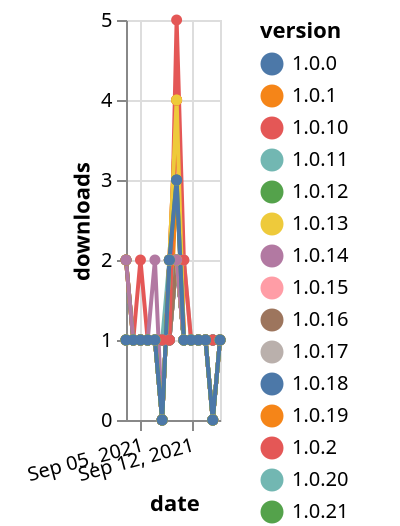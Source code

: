 {"$schema": "https://vega.github.io/schema/vega-lite/v5.json", "description": "A simple bar chart with embedded data.", "data": {"values": [{"date": "2021-09-03", "total": 206, "delta": 1, "version": "1.0.4"}, {"date": "2021-09-04", "total": 207, "delta": 1, "version": "1.0.4"}, {"date": "2021-09-05", "total": 208, "delta": 1, "version": "1.0.4"}, {"date": "2021-09-06", "total": 209, "delta": 1, "version": "1.0.4"}, {"date": "2021-09-07", "total": 210, "delta": 1, "version": "1.0.4"}, {"date": "2021-09-08", "total": 211, "delta": 1, "version": "1.0.4"}, {"date": "2021-09-09", "total": 212, "delta": 1, "version": "1.0.4"}, {"date": "2021-09-10", "total": 214, "delta": 2, "version": "1.0.4"}, {"date": "2021-09-11", "total": 215, "delta": 1, "version": "1.0.4"}, {"date": "2021-09-12", "total": 216, "delta": 1, "version": "1.0.4"}, {"date": "2021-09-13", "total": 217, "delta": 1, "version": "1.0.4"}, {"date": "2021-09-14", "total": 218, "delta": 1, "version": "1.0.4"}, {"date": "2021-09-15", "total": 219, "delta": 1, "version": "1.0.4"}, {"date": "2021-09-16", "total": 220, "delta": 1, "version": "1.0.4"}, {"date": "2021-09-03", "total": 332, "delta": 2, "version": "1.0.9"}, {"date": "2021-09-04", "total": 333, "delta": 1, "version": "1.0.9"}, {"date": "2021-09-05", "total": 334, "delta": 1, "version": "1.0.9"}, {"date": "2021-09-06", "total": 335, "delta": 1, "version": "1.0.9"}, {"date": "2021-09-07", "total": 336, "delta": 1, "version": "1.0.9"}, {"date": "2021-09-08", "total": 337, "delta": 1, "version": "1.0.9"}, {"date": "2021-09-09", "total": 338, "delta": 1, "version": "1.0.9"}, {"date": "2021-09-10", "total": 342, "delta": 4, "version": "1.0.9"}, {"date": "2021-09-11", "total": 343, "delta": 1, "version": "1.0.9"}, {"date": "2021-09-12", "total": 344, "delta": 1, "version": "1.0.9"}, {"date": "2021-09-13", "total": 345, "delta": 1, "version": "1.0.9"}, {"date": "2021-09-14", "total": 346, "delta": 1, "version": "1.0.9"}, {"date": "2021-09-15", "total": 347, "delta": 1, "version": "1.0.9"}, {"date": "2021-09-16", "total": 348, "delta": 1, "version": "1.0.9"}, {"date": "2021-09-03", "total": 133, "delta": 1, "version": "1.0.25"}, {"date": "2021-09-04", "total": 134, "delta": 1, "version": "1.0.25"}, {"date": "2021-09-05", "total": 135, "delta": 1, "version": "1.0.25"}, {"date": "2021-09-06", "total": 136, "delta": 1, "version": "1.0.25"}, {"date": "2021-09-07", "total": 137, "delta": 1, "version": "1.0.25"}, {"date": "2021-09-08", "total": 137, "delta": 0, "version": "1.0.25"}, {"date": "2021-09-09", "total": 139, "delta": 2, "version": "1.0.25"}, {"date": "2021-09-10", "total": 141, "delta": 2, "version": "1.0.25"}, {"date": "2021-09-11", "total": 142, "delta": 1, "version": "1.0.25"}, {"date": "2021-09-12", "total": 143, "delta": 1, "version": "1.0.25"}, {"date": "2021-09-13", "total": 144, "delta": 1, "version": "1.0.25"}, {"date": "2021-09-14", "total": 145, "delta": 1, "version": "1.0.25"}, {"date": "2021-09-15", "total": 145, "delta": 0, "version": "1.0.25"}, {"date": "2021-09-16", "total": 146, "delta": 1, "version": "1.0.25"}, {"date": "2021-09-03", "total": 216, "delta": 1, "version": "1.0.11"}, {"date": "2021-09-04", "total": 217, "delta": 1, "version": "1.0.11"}, {"date": "2021-09-05", "total": 218, "delta": 1, "version": "1.0.11"}, {"date": "2021-09-06", "total": 219, "delta": 1, "version": "1.0.11"}, {"date": "2021-09-07", "total": 220, "delta": 1, "version": "1.0.11"}, {"date": "2021-09-08", "total": 220, "delta": 0, "version": "1.0.11"}, {"date": "2021-09-09", "total": 222, "delta": 2, "version": "1.0.11"}, {"date": "2021-09-10", "total": 225, "delta": 3, "version": "1.0.11"}, {"date": "2021-09-11", "total": 226, "delta": 1, "version": "1.0.11"}, {"date": "2021-09-12", "total": 227, "delta": 1, "version": "1.0.11"}, {"date": "2021-09-13", "total": 228, "delta": 1, "version": "1.0.11"}, {"date": "2021-09-14", "total": 229, "delta": 1, "version": "1.0.11"}, {"date": "2021-09-15", "total": 229, "delta": 0, "version": "1.0.11"}, {"date": "2021-09-16", "total": 230, "delta": 1, "version": "1.0.11"}, {"date": "2021-09-03", "total": 128, "delta": 1, "version": "1.0.28"}, {"date": "2021-09-04", "total": 129, "delta": 1, "version": "1.0.28"}, {"date": "2021-09-05", "total": 130, "delta": 1, "version": "1.0.28"}, {"date": "2021-09-06", "total": 131, "delta": 1, "version": "1.0.28"}, {"date": "2021-09-07", "total": 132, "delta": 1, "version": "1.0.28"}, {"date": "2021-09-08", "total": 132, "delta": 0, "version": "1.0.28"}, {"date": "2021-09-09", "total": 134, "delta": 2, "version": "1.0.28"}, {"date": "2021-09-10", "total": 136, "delta": 2, "version": "1.0.28"}, {"date": "2021-09-11", "total": 137, "delta": 1, "version": "1.0.28"}, {"date": "2021-09-12", "total": 138, "delta": 1, "version": "1.0.28"}, {"date": "2021-09-13", "total": 139, "delta": 1, "version": "1.0.28"}, {"date": "2021-09-14", "total": 140, "delta": 1, "version": "1.0.28"}, {"date": "2021-09-15", "total": 140, "delta": 0, "version": "1.0.28"}, {"date": "2021-09-16", "total": 141, "delta": 1, "version": "1.0.28"}, {"date": "2021-09-03", "total": 174, "delta": 1, "version": "1.0.8"}, {"date": "2021-09-04", "total": 175, "delta": 1, "version": "1.0.8"}, {"date": "2021-09-05", "total": 176, "delta": 1, "version": "1.0.8"}, {"date": "2021-09-06", "total": 177, "delta": 1, "version": "1.0.8"}, {"date": "2021-09-07", "total": 178, "delta": 1, "version": "1.0.8"}, {"date": "2021-09-08", "total": 179, "delta": 1, "version": "1.0.8"}, {"date": "2021-09-09", "total": 180, "delta": 1, "version": "1.0.8"}, {"date": "2021-09-10", "total": 182, "delta": 2, "version": "1.0.8"}, {"date": "2021-09-11", "total": 183, "delta": 1, "version": "1.0.8"}, {"date": "2021-09-12", "total": 184, "delta": 1, "version": "1.0.8"}, {"date": "2021-09-13", "total": 185, "delta": 1, "version": "1.0.8"}, {"date": "2021-09-14", "total": 186, "delta": 1, "version": "1.0.8"}, {"date": "2021-09-15", "total": 187, "delta": 1, "version": "1.0.8"}, {"date": "2021-09-16", "total": 188, "delta": 1, "version": "1.0.8"}, {"date": "2021-09-03", "total": 151, "delta": 1, "version": "1.0.20"}, {"date": "2021-09-04", "total": 152, "delta": 1, "version": "1.0.20"}, {"date": "2021-09-05", "total": 153, "delta": 1, "version": "1.0.20"}, {"date": "2021-09-06", "total": 154, "delta": 1, "version": "1.0.20"}, {"date": "2021-09-07", "total": 155, "delta": 1, "version": "1.0.20"}, {"date": "2021-09-08", "total": 156, "delta": 1, "version": "1.0.20"}, {"date": "2021-09-09", "total": 158, "delta": 2, "version": "1.0.20"}, {"date": "2021-09-10", "total": 160, "delta": 2, "version": "1.0.20"}, {"date": "2021-09-11", "total": 161, "delta": 1, "version": "1.0.20"}, {"date": "2021-09-12", "total": 162, "delta": 1, "version": "1.0.20"}, {"date": "2021-09-13", "total": 163, "delta": 1, "version": "1.0.20"}, {"date": "2021-09-14", "total": 164, "delta": 1, "version": "1.0.20"}, {"date": "2021-09-15", "total": 164, "delta": 0, "version": "1.0.20"}, {"date": "2021-09-16", "total": 165, "delta": 1, "version": "1.0.20"}, {"date": "2021-09-03", "total": 141, "delta": 1, "version": "1.0.16"}, {"date": "2021-09-04", "total": 142, "delta": 1, "version": "1.0.16"}, {"date": "2021-09-05", "total": 143, "delta": 1, "version": "1.0.16"}, {"date": "2021-09-06", "total": 144, "delta": 1, "version": "1.0.16"}, {"date": "2021-09-07", "total": 145, "delta": 1, "version": "1.0.16"}, {"date": "2021-09-08", "total": 145, "delta": 0, "version": "1.0.16"}, {"date": "2021-09-09", "total": 147, "delta": 2, "version": "1.0.16"}, {"date": "2021-09-10", "total": 149, "delta": 2, "version": "1.0.16"}, {"date": "2021-09-11", "total": 150, "delta": 1, "version": "1.0.16"}, {"date": "2021-09-12", "total": 151, "delta": 1, "version": "1.0.16"}, {"date": "2021-09-13", "total": 152, "delta": 1, "version": "1.0.16"}, {"date": "2021-09-14", "total": 153, "delta": 1, "version": "1.0.16"}, {"date": "2021-09-15", "total": 153, "delta": 0, "version": "1.0.16"}, {"date": "2021-09-16", "total": 154, "delta": 1, "version": "1.0.16"}, {"date": "2021-09-03", "total": 149, "delta": 1, "version": "1.0.15"}, {"date": "2021-09-04", "total": 150, "delta": 1, "version": "1.0.15"}, {"date": "2021-09-05", "total": 151, "delta": 1, "version": "1.0.15"}, {"date": "2021-09-06", "total": 152, "delta": 1, "version": "1.0.15"}, {"date": "2021-09-07", "total": 153, "delta": 1, "version": "1.0.15"}, {"date": "2021-09-08", "total": 153, "delta": 0, "version": "1.0.15"}, {"date": "2021-09-09", "total": 155, "delta": 2, "version": "1.0.15"}, {"date": "2021-09-10", "total": 157, "delta": 2, "version": "1.0.15"}, {"date": "2021-09-11", "total": 158, "delta": 1, "version": "1.0.15"}, {"date": "2021-09-12", "total": 159, "delta": 1, "version": "1.0.15"}, {"date": "2021-09-13", "total": 160, "delta": 1, "version": "1.0.15"}, {"date": "2021-09-14", "total": 161, "delta": 1, "version": "1.0.15"}, {"date": "2021-09-15", "total": 161, "delta": 0, "version": "1.0.15"}, {"date": "2021-09-16", "total": 162, "delta": 1, "version": "1.0.15"}, {"date": "2021-09-03", "total": 294, "delta": 1, "version": "1.0.10"}, {"date": "2021-09-04", "total": 295, "delta": 1, "version": "1.0.10"}, {"date": "2021-09-05", "total": 297, "delta": 2, "version": "1.0.10"}, {"date": "2021-09-06", "total": 298, "delta": 1, "version": "1.0.10"}, {"date": "2021-09-07", "total": 299, "delta": 1, "version": "1.0.10"}, {"date": "2021-09-08", "total": 299, "delta": 0, "version": "1.0.10"}, {"date": "2021-09-09", "total": 301, "delta": 2, "version": "1.0.10"}, {"date": "2021-09-10", "total": 305, "delta": 4, "version": "1.0.10"}, {"date": "2021-09-11", "total": 306, "delta": 1, "version": "1.0.10"}, {"date": "2021-09-12", "total": 307, "delta": 1, "version": "1.0.10"}, {"date": "2021-09-13", "total": 308, "delta": 1, "version": "1.0.10"}, {"date": "2021-09-14", "total": 309, "delta": 1, "version": "1.0.10"}, {"date": "2021-09-15", "total": 309, "delta": 0, "version": "1.0.10"}, {"date": "2021-09-16", "total": 310, "delta": 1, "version": "1.0.10"}, {"date": "2021-09-03", "total": 248, "delta": 2, "version": "1.0.19"}, {"date": "2021-09-04", "total": 249, "delta": 1, "version": "1.0.19"}, {"date": "2021-09-05", "total": 250, "delta": 1, "version": "1.0.19"}, {"date": "2021-09-06", "total": 251, "delta": 1, "version": "1.0.19"}, {"date": "2021-09-07", "total": 252, "delta": 1, "version": "1.0.19"}, {"date": "2021-09-08", "total": 252, "delta": 0, "version": "1.0.19"}, {"date": "2021-09-09", "total": 254, "delta": 2, "version": "1.0.19"}, {"date": "2021-09-10", "total": 258, "delta": 4, "version": "1.0.19"}, {"date": "2021-09-11", "total": 259, "delta": 1, "version": "1.0.19"}, {"date": "2021-09-12", "total": 260, "delta": 1, "version": "1.0.19"}, {"date": "2021-09-13", "total": 261, "delta": 1, "version": "1.0.19"}, {"date": "2021-09-14", "total": 262, "delta": 1, "version": "1.0.19"}, {"date": "2021-09-15", "total": 262, "delta": 0, "version": "1.0.19"}, {"date": "2021-09-16", "total": 263, "delta": 1, "version": "1.0.19"}, {"date": "2021-09-03", "total": 66, "delta": 2, "version": "1.0.31"}, {"date": "2021-09-04", "total": 67, "delta": 1, "version": "1.0.31"}, {"date": "2021-09-05", "total": 68, "delta": 1, "version": "1.0.31"}, {"date": "2021-09-06", "total": 69, "delta": 1, "version": "1.0.31"}, {"date": "2021-09-07", "total": 70, "delta": 1, "version": "1.0.31"}, {"date": "2021-09-08", "total": 70, "delta": 0, "version": "1.0.31"}, {"date": "2021-09-09", "total": 72, "delta": 2, "version": "1.0.31"}, {"date": "2021-09-10", "total": 74, "delta": 2, "version": "1.0.31"}, {"date": "2021-09-11", "total": 75, "delta": 1, "version": "1.0.31"}, {"date": "2021-09-12", "total": 76, "delta": 1, "version": "1.0.31"}, {"date": "2021-09-13", "total": 77, "delta": 1, "version": "1.0.31"}, {"date": "2021-09-14", "total": 78, "delta": 1, "version": "1.0.31"}, {"date": "2021-09-15", "total": 78, "delta": 0, "version": "1.0.31"}, {"date": "2021-09-16", "total": 79, "delta": 1, "version": "1.0.31"}, {"date": "2021-09-03", "total": 334, "delta": 1, "version": "1.0.1"}, {"date": "2021-09-04", "total": 335, "delta": 1, "version": "1.0.1"}, {"date": "2021-09-05", "total": 336, "delta": 1, "version": "1.0.1"}, {"date": "2021-09-06", "total": 337, "delta": 1, "version": "1.0.1"}, {"date": "2021-09-07", "total": 338, "delta": 1, "version": "1.0.1"}, {"date": "2021-09-08", "total": 339, "delta": 1, "version": "1.0.1"}, {"date": "2021-09-09", "total": 340, "delta": 1, "version": "1.0.1"}, {"date": "2021-09-10", "total": 343, "delta": 3, "version": "1.0.1"}, {"date": "2021-09-11", "total": 344, "delta": 1, "version": "1.0.1"}, {"date": "2021-09-12", "total": 345, "delta": 1, "version": "1.0.1"}, {"date": "2021-09-13", "total": 346, "delta": 1, "version": "1.0.1"}, {"date": "2021-09-14", "total": 347, "delta": 1, "version": "1.0.1"}, {"date": "2021-09-15", "total": 348, "delta": 1, "version": "1.0.1"}, {"date": "2021-09-16", "total": 349, "delta": 1, "version": "1.0.1"}, {"date": "2021-09-03", "total": 117, "delta": 2, "version": "1.0.29"}, {"date": "2021-09-04", "total": 118, "delta": 1, "version": "1.0.29"}, {"date": "2021-09-05", "total": 119, "delta": 1, "version": "1.0.29"}, {"date": "2021-09-06", "total": 120, "delta": 1, "version": "1.0.29"}, {"date": "2021-09-07", "total": 121, "delta": 1, "version": "1.0.29"}, {"date": "2021-09-08", "total": 121, "delta": 0, "version": "1.0.29"}, {"date": "2021-09-09", "total": 123, "delta": 2, "version": "1.0.29"}, {"date": "2021-09-10", "total": 125, "delta": 2, "version": "1.0.29"}, {"date": "2021-09-11", "total": 126, "delta": 1, "version": "1.0.29"}, {"date": "2021-09-12", "total": 127, "delta": 1, "version": "1.0.29"}, {"date": "2021-09-13", "total": 128, "delta": 1, "version": "1.0.29"}, {"date": "2021-09-14", "total": 129, "delta": 1, "version": "1.0.29"}, {"date": "2021-09-15", "total": 129, "delta": 0, "version": "1.0.29"}, {"date": "2021-09-16", "total": 130, "delta": 1, "version": "1.0.29"}, {"date": "2021-09-03", "total": 179, "delta": 1, "version": "1.0.7"}, {"date": "2021-09-04", "total": 180, "delta": 1, "version": "1.0.7"}, {"date": "2021-09-05", "total": 181, "delta": 1, "version": "1.0.7"}, {"date": "2021-09-06", "total": 182, "delta": 1, "version": "1.0.7"}, {"date": "2021-09-07", "total": 183, "delta": 1, "version": "1.0.7"}, {"date": "2021-09-08", "total": 184, "delta": 1, "version": "1.0.7"}, {"date": "2021-09-09", "total": 185, "delta": 1, "version": "1.0.7"}, {"date": "2021-09-10", "total": 187, "delta": 2, "version": "1.0.7"}, {"date": "2021-09-11", "total": 188, "delta": 1, "version": "1.0.7"}, {"date": "2021-09-12", "total": 189, "delta": 1, "version": "1.0.7"}, {"date": "2021-09-13", "total": 190, "delta": 1, "version": "1.0.7"}, {"date": "2021-09-14", "total": 191, "delta": 1, "version": "1.0.7"}, {"date": "2021-09-15", "total": 192, "delta": 1, "version": "1.0.7"}, {"date": "2021-09-16", "total": 193, "delta": 1, "version": "1.0.7"}, {"date": "2021-09-03", "total": 154, "delta": 1, "version": "1.0.14"}, {"date": "2021-09-04", "total": 155, "delta": 1, "version": "1.0.14"}, {"date": "2021-09-05", "total": 156, "delta": 1, "version": "1.0.14"}, {"date": "2021-09-06", "total": 157, "delta": 1, "version": "1.0.14"}, {"date": "2021-09-07", "total": 158, "delta": 1, "version": "1.0.14"}, {"date": "2021-09-08", "total": 158, "delta": 0, "version": "1.0.14"}, {"date": "2021-09-09", "total": 160, "delta": 2, "version": "1.0.14"}, {"date": "2021-09-10", "total": 162, "delta": 2, "version": "1.0.14"}, {"date": "2021-09-11", "total": 163, "delta": 1, "version": "1.0.14"}, {"date": "2021-09-12", "total": 164, "delta": 1, "version": "1.0.14"}, {"date": "2021-09-13", "total": 165, "delta": 1, "version": "1.0.14"}, {"date": "2021-09-14", "total": 166, "delta": 1, "version": "1.0.14"}, {"date": "2021-09-15", "total": 166, "delta": 0, "version": "1.0.14"}, {"date": "2021-09-16", "total": 167, "delta": 1, "version": "1.0.14"}, {"date": "2021-09-03", "total": 211, "delta": 1, "version": "1.0.0"}, {"date": "2021-09-04", "total": 212, "delta": 1, "version": "1.0.0"}, {"date": "2021-09-05", "total": 213, "delta": 1, "version": "1.0.0"}, {"date": "2021-09-06", "total": 214, "delta": 1, "version": "1.0.0"}, {"date": "2021-09-07", "total": 215, "delta": 1, "version": "1.0.0"}, {"date": "2021-09-08", "total": 216, "delta": 1, "version": "1.0.0"}, {"date": "2021-09-09", "total": 217, "delta": 1, "version": "1.0.0"}, {"date": "2021-09-10", "total": 219, "delta": 2, "version": "1.0.0"}, {"date": "2021-09-11", "total": 220, "delta": 1, "version": "1.0.0"}, {"date": "2021-09-12", "total": 221, "delta": 1, "version": "1.0.0"}, {"date": "2021-09-13", "total": 222, "delta": 1, "version": "1.0.0"}, {"date": "2021-09-14", "total": 223, "delta": 1, "version": "1.0.0"}, {"date": "2021-09-15", "total": 224, "delta": 1, "version": "1.0.0"}, {"date": "2021-09-16", "total": 225, "delta": 1, "version": "1.0.0"}, {"date": "2021-09-03", "total": 134, "delta": 1, "version": "1.0.24"}, {"date": "2021-09-04", "total": 135, "delta": 1, "version": "1.0.24"}, {"date": "2021-09-05", "total": 136, "delta": 1, "version": "1.0.24"}, {"date": "2021-09-06", "total": 137, "delta": 1, "version": "1.0.24"}, {"date": "2021-09-07", "total": 138, "delta": 1, "version": "1.0.24"}, {"date": "2021-09-08", "total": 138, "delta": 0, "version": "1.0.24"}, {"date": "2021-09-09", "total": 140, "delta": 2, "version": "1.0.24"}, {"date": "2021-09-10", "total": 142, "delta": 2, "version": "1.0.24"}, {"date": "2021-09-11", "total": 143, "delta": 1, "version": "1.0.24"}, {"date": "2021-09-12", "total": 144, "delta": 1, "version": "1.0.24"}, {"date": "2021-09-13", "total": 145, "delta": 1, "version": "1.0.24"}, {"date": "2021-09-14", "total": 146, "delta": 1, "version": "1.0.24"}, {"date": "2021-09-15", "total": 146, "delta": 0, "version": "1.0.24"}, {"date": "2021-09-16", "total": 147, "delta": 1, "version": "1.0.24"}, {"date": "2021-09-03", "total": 154, "delta": 1, "version": "1.0.17"}, {"date": "2021-09-04", "total": 155, "delta": 1, "version": "1.0.17"}, {"date": "2021-09-05", "total": 156, "delta": 1, "version": "1.0.17"}, {"date": "2021-09-06", "total": 157, "delta": 1, "version": "1.0.17"}, {"date": "2021-09-07", "total": 158, "delta": 1, "version": "1.0.17"}, {"date": "2021-09-08", "total": 158, "delta": 0, "version": "1.0.17"}, {"date": "2021-09-09", "total": 160, "delta": 2, "version": "1.0.17"}, {"date": "2021-09-10", "total": 162, "delta": 2, "version": "1.0.17"}, {"date": "2021-09-11", "total": 163, "delta": 1, "version": "1.0.17"}, {"date": "2021-09-12", "total": 164, "delta": 1, "version": "1.0.17"}, {"date": "2021-09-13", "total": 165, "delta": 1, "version": "1.0.17"}, {"date": "2021-09-14", "total": 166, "delta": 1, "version": "1.0.17"}, {"date": "2021-09-15", "total": 166, "delta": 0, "version": "1.0.17"}, {"date": "2021-09-16", "total": 167, "delta": 1, "version": "1.0.17"}, {"date": "2021-09-03", "total": 95, "delta": 2, "version": "1.0.30"}, {"date": "2021-09-04", "total": 96, "delta": 1, "version": "1.0.30"}, {"date": "2021-09-05", "total": 97, "delta": 1, "version": "1.0.30"}, {"date": "2021-09-06", "total": 98, "delta": 1, "version": "1.0.30"}, {"date": "2021-09-07", "total": 99, "delta": 1, "version": "1.0.30"}, {"date": "2021-09-08", "total": 99, "delta": 0, "version": "1.0.30"}, {"date": "2021-09-09", "total": 101, "delta": 2, "version": "1.0.30"}, {"date": "2021-09-10", "total": 103, "delta": 2, "version": "1.0.30"}, {"date": "2021-09-11", "total": 104, "delta": 1, "version": "1.0.30"}, {"date": "2021-09-12", "total": 105, "delta": 1, "version": "1.0.30"}, {"date": "2021-09-13", "total": 106, "delta": 1, "version": "1.0.30"}, {"date": "2021-09-14", "total": 107, "delta": 1, "version": "1.0.30"}, {"date": "2021-09-15", "total": 107, "delta": 0, "version": "1.0.30"}, {"date": "2021-09-16", "total": 108, "delta": 1, "version": "1.0.30"}, {"date": "2021-09-03", "total": 143, "delta": 1, "version": "1.0.26"}, {"date": "2021-09-04", "total": 144, "delta": 1, "version": "1.0.26"}, {"date": "2021-09-05", "total": 145, "delta": 1, "version": "1.0.26"}, {"date": "2021-09-06", "total": 146, "delta": 1, "version": "1.0.26"}, {"date": "2021-09-07", "total": 147, "delta": 1, "version": "1.0.26"}, {"date": "2021-09-08", "total": 147, "delta": 0, "version": "1.0.26"}, {"date": "2021-09-09", "total": 149, "delta": 2, "version": "1.0.26"}, {"date": "2021-09-10", "total": 151, "delta": 2, "version": "1.0.26"}, {"date": "2021-09-11", "total": 152, "delta": 1, "version": "1.0.26"}, {"date": "2021-09-12", "total": 153, "delta": 1, "version": "1.0.26"}, {"date": "2021-09-13", "total": 154, "delta": 1, "version": "1.0.26"}, {"date": "2021-09-14", "total": 155, "delta": 1, "version": "1.0.26"}, {"date": "2021-09-15", "total": 155, "delta": 0, "version": "1.0.26"}, {"date": "2021-09-16", "total": 156, "delta": 1, "version": "1.0.26"}, {"date": "2021-09-03", "total": 187, "delta": 1, "version": "1.0.6"}, {"date": "2021-09-04", "total": 188, "delta": 1, "version": "1.0.6"}, {"date": "2021-09-05", "total": 189, "delta": 1, "version": "1.0.6"}, {"date": "2021-09-06", "total": 190, "delta": 1, "version": "1.0.6"}, {"date": "2021-09-07", "total": 191, "delta": 1, "version": "1.0.6"}, {"date": "2021-09-08", "total": 192, "delta": 1, "version": "1.0.6"}, {"date": "2021-09-09", "total": 193, "delta": 1, "version": "1.0.6"}, {"date": "2021-09-10", "total": 195, "delta": 2, "version": "1.0.6"}, {"date": "2021-09-11", "total": 197, "delta": 2, "version": "1.0.6"}, {"date": "2021-09-12", "total": 198, "delta": 1, "version": "1.0.6"}, {"date": "2021-09-13", "total": 199, "delta": 1, "version": "1.0.6"}, {"date": "2021-09-14", "total": 200, "delta": 1, "version": "1.0.6"}, {"date": "2021-09-15", "total": 201, "delta": 1, "version": "1.0.6"}, {"date": "2021-09-16", "total": 202, "delta": 1, "version": "1.0.6"}, {"date": "2021-09-03", "total": 207, "delta": 1, "version": "1.0.3"}, {"date": "2021-09-04", "total": 208, "delta": 1, "version": "1.0.3"}, {"date": "2021-09-05", "total": 209, "delta": 1, "version": "1.0.3"}, {"date": "2021-09-06", "total": 210, "delta": 1, "version": "1.0.3"}, {"date": "2021-09-07", "total": 211, "delta": 1, "version": "1.0.3"}, {"date": "2021-09-08", "total": 212, "delta": 1, "version": "1.0.3"}, {"date": "2021-09-09", "total": 213, "delta": 1, "version": "1.0.3"}, {"date": "2021-09-10", "total": 215, "delta": 2, "version": "1.0.3"}, {"date": "2021-09-11", "total": 216, "delta": 1, "version": "1.0.3"}, {"date": "2021-09-12", "total": 217, "delta": 1, "version": "1.0.3"}, {"date": "2021-09-13", "total": 218, "delta": 1, "version": "1.0.3"}, {"date": "2021-09-14", "total": 219, "delta": 1, "version": "1.0.3"}, {"date": "2021-09-15", "total": 220, "delta": 1, "version": "1.0.3"}, {"date": "2021-09-16", "total": 221, "delta": 1, "version": "1.0.3"}, {"date": "2021-09-03", "total": 121, "delta": 1, "version": "1.0.27"}, {"date": "2021-09-04", "total": 122, "delta": 1, "version": "1.0.27"}, {"date": "2021-09-05", "total": 123, "delta": 1, "version": "1.0.27"}, {"date": "2021-09-06", "total": 124, "delta": 1, "version": "1.0.27"}, {"date": "2021-09-07", "total": 125, "delta": 1, "version": "1.0.27"}, {"date": "2021-09-08", "total": 125, "delta": 0, "version": "1.0.27"}, {"date": "2021-09-09", "total": 127, "delta": 2, "version": "1.0.27"}, {"date": "2021-09-10", "total": 129, "delta": 2, "version": "1.0.27"}, {"date": "2021-09-11", "total": 130, "delta": 1, "version": "1.0.27"}, {"date": "2021-09-12", "total": 131, "delta": 1, "version": "1.0.27"}, {"date": "2021-09-13", "total": 132, "delta": 1, "version": "1.0.27"}, {"date": "2021-09-14", "total": 133, "delta": 1, "version": "1.0.27"}, {"date": "2021-09-15", "total": 133, "delta": 0, "version": "1.0.27"}, {"date": "2021-09-16", "total": 134, "delta": 1, "version": "1.0.27"}, {"date": "2021-09-03", "total": 190, "delta": 1, "version": "1.0.5"}, {"date": "2021-09-04", "total": 191, "delta": 1, "version": "1.0.5"}, {"date": "2021-09-05", "total": 192, "delta": 1, "version": "1.0.5"}, {"date": "2021-09-06", "total": 193, "delta": 1, "version": "1.0.5"}, {"date": "2021-09-07", "total": 194, "delta": 1, "version": "1.0.5"}, {"date": "2021-09-08", "total": 195, "delta": 1, "version": "1.0.5"}, {"date": "2021-09-09", "total": 196, "delta": 1, "version": "1.0.5"}, {"date": "2021-09-10", "total": 198, "delta": 2, "version": "1.0.5"}, {"date": "2021-09-11", "total": 199, "delta": 1, "version": "1.0.5"}, {"date": "2021-09-12", "total": 200, "delta": 1, "version": "1.0.5"}, {"date": "2021-09-13", "total": 201, "delta": 1, "version": "1.0.5"}, {"date": "2021-09-14", "total": 202, "delta": 1, "version": "1.0.5"}, {"date": "2021-09-15", "total": 203, "delta": 1, "version": "1.0.5"}, {"date": "2021-09-16", "total": 204, "delta": 1, "version": "1.0.5"}, {"date": "2021-09-03", "total": 134, "delta": 1, "version": "1.0.23"}, {"date": "2021-09-04", "total": 135, "delta": 1, "version": "1.0.23"}, {"date": "2021-09-05", "total": 136, "delta": 1, "version": "1.0.23"}, {"date": "2021-09-06", "total": 137, "delta": 1, "version": "1.0.23"}, {"date": "2021-09-07", "total": 139, "delta": 2, "version": "1.0.23"}, {"date": "2021-09-08", "total": 139, "delta": 0, "version": "1.0.23"}, {"date": "2021-09-09", "total": 141, "delta": 2, "version": "1.0.23"}, {"date": "2021-09-10", "total": 143, "delta": 2, "version": "1.0.23"}, {"date": "2021-09-11", "total": 144, "delta": 1, "version": "1.0.23"}, {"date": "2021-09-12", "total": 145, "delta": 1, "version": "1.0.23"}, {"date": "2021-09-13", "total": 146, "delta": 1, "version": "1.0.23"}, {"date": "2021-09-14", "total": 147, "delta": 1, "version": "1.0.23"}, {"date": "2021-09-15", "total": 147, "delta": 0, "version": "1.0.23"}, {"date": "2021-09-16", "total": 148, "delta": 1, "version": "1.0.23"}, {"date": "2021-09-03", "total": 576, "delta": 1, "version": "1.0.2"}, {"date": "2021-09-04", "total": 577, "delta": 1, "version": "1.0.2"}, {"date": "2021-09-05", "total": 578, "delta": 1, "version": "1.0.2"}, {"date": "2021-09-06", "total": 579, "delta": 1, "version": "1.0.2"}, {"date": "2021-09-07", "total": 580, "delta": 1, "version": "1.0.2"}, {"date": "2021-09-08", "total": 581, "delta": 1, "version": "1.0.2"}, {"date": "2021-09-09", "total": 582, "delta": 1, "version": "1.0.2"}, {"date": "2021-09-10", "total": 587, "delta": 5, "version": "1.0.2"}, {"date": "2021-09-11", "total": 589, "delta": 2, "version": "1.0.2"}, {"date": "2021-09-12", "total": 590, "delta": 1, "version": "1.0.2"}, {"date": "2021-09-13", "total": 591, "delta": 1, "version": "1.0.2"}, {"date": "2021-09-14", "total": 592, "delta": 1, "version": "1.0.2"}, {"date": "2021-09-15", "total": 593, "delta": 1, "version": "1.0.2"}, {"date": "2021-09-16", "total": 594, "delta": 1, "version": "1.0.2"}, {"date": "2021-09-03", "total": 130, "delta": 1, "version": "1.0.21"}, {"date": "2021-09-04", "total": 131, "delta": 1, "version": "1.0.21"}, {"date": "2021-09-05", "total": 132, "delta": 1, "version": "1.0.21"}, {"date": "2021-09-06", "total": 133, "delta": 1, "version": "1.0.21"}, {"date": "2021-09-07", "total": 134, "delta": 1, "version": "1.0.21"}, {"date": "2021-09-08", "total": 134, "delta": 0, "version": "1.0.21"}, {"date": "2021-09-09", "total": 136, "delta": 2, "version": "1.0.21"}, {"date": "2021-09-10", "total": 138, "delta": 2, "version": "1.0.21"}, {"date": "2021-09-11", "total": 139, "delta": 1, "version": "1.0.21"}, {"date": "2021-09-12", "total": 140, "delta": 1, "version": "1.0.21"}, {"date": "2021-09-13", "total": 141, "delta": 1, "version": "1.0.21"}, {"date": "2021-09-14", "total": 142, "delta": 1, "version": "1.0.21"}, {"date": "2021-09-15", "total": 142, "delta": 0, "version": "1.0.21"}, {"date": "2021-09-16", "total": 143, "delta": 1, "version": "1.0.21"}, {"date": "2021-09-03", "total": 131, "delta": 1, "version": "1.0.22"}, {"date": "2021-09-04", "total": 132, "delta": 1, "version": "1.0.22"}, {"date": "2021-09-05", "total": 133, "delta": 1, "version": "1.0.22"}, {"date": "2021-09-06", "total": 134, "delta": 1, "version": "1.0.22"}, {"date": "2021-09-07", "total": 135, "delta": 1, "version": "1.0.22"}, {"date": "2021-09-08", "total": 135, "delta": 0, "version": "1.0.22"}, {"date": "2021-09-09", "total": 137, "delta": 2, "version": "1.0.22"}, {"date": "2021-09-10", "total": 139, "delta": 2, "version": "1.0.22"}, {"date": "2021-09-11", "total": 140, "delta": 1, "version": "1.0.22"}, {"date": "2021-09-12", "total": 141, "delta": 1, "version": "1.0.22"}, {"date": "2021-09-13", "total": 142, "delta": 1, "version": "1.0.22"}, {"date": "2021-09-14", "total": 143, "delta": 1, "version": "1.0.22"}, {"date": "2021-09-15", "total": 143, "delta": 0, "version": "1.0.22"}, {"date": "2021-09-16", "total": 144, "delta": 1, "version": "1.0.22"}, {"date": "2021-09-03", "total": 58, "delta": 2, "version": "1.0.32"}, {"date": "2021-09-04", "total": 59, "delta": 1, "version": "1.0.32"}, {"date": "2021-09-05", "total": 60, "delta": 1, "version": "1.0.32"}, {"date": "2021-09-06", "total": 61, "delta": 1, "version": "1.0.32"}, {"date": "2021-09-07", "total": 62, "delta": 1, "version": "1.0.32"}, {"date": "2021-09-08", "total": 62, "delta": 0, "version": "1.0.32"}, {"date": "2021-09-09", "total": 64, "delta": 2, "version": "1.0.32"}, {"date": "2021-09-10", "total": 66, "delta": 2, "version": "1.0.32"}, {"date": "2021-09-11", "total": 67, "delta": 1, "version": "1.0.32"}, {"date": "2021-09-12", "total": 68, "delta": 1, "version": "1.0.32"}, {"date": "2021-09-13", "total": 69, "delta": 1, "version": "1.0.32"}, {"date": "2021-09-14", "total": 70, "delta": 1, "version": "1.0.32"}, {"date": "2021-09-15", "total": 70, "delta": 0, "version": "1.0.32"}, {"date": "2021-09-16", "total": 71, "delta": 1, "version": "1.0.32"}, {"date": "2021-09-03", "total": 213, "delta": 1, "version": "1.0.13"}, {"date": "2021-09-04", "total": 214, "delta": 1, "version": "1.0.13"}, {"date": "2021-09-05", "total": 215, "delta": 1, "version": "1.0.13"}, {"date": "2021-09-06", "total": 216, "delta": 1, "version": "1.0.13"}, {"date": "2021-09-07", "total": 217, "delta": 1, "version": "1.0.13"}, {"date": "2021-09-08", "total": 217, "delta": 0, "version": "1.0.13"}, {"date": "2021-09-09", "total": 219, "delta": 2, "version": "1.0.13"}, {"date": "2021-09-10", "total": 223, "delta": 4, "version": "1.0.13"}, {"date": "2021-09-11", "total": 224, "delta": 1, "version": "1.0.13"}, {"date": "2021-09-12", "total": 225, "delta": 1, "version": "1.0.13"}, {"date": "2021-09-13", "total": 226, "delta": 1, "version": "1.0.13"}, {"date": "2021-09-14", "total": 227, "delta": 1, "version": "1.0.13"}, {"date": "2021-09-15", "total": 227, "delta": 0, "version": "1.0.13"}, {"date": "2021-09-16", "total": 228, "delta": 1, "version": "1.0.13"}, {"date": "2021-09-03", "total": 224, "delta": 1, "version": "1.0.12"}, {"date": "2021-09-04", "total": 225, "delta": 1, "version": "1.0.12"}, {"date": "2021-09-05", "total": 226, "delta": 1, "version": "1.0.12"}, {"date": "2021-09-06", "total": 227, "delta": 1, "version": "1.0.12"}, {"date": "2021-09-07", "total": 228, "delta": 1, "version": "1.0.12"}, {"date": "2021-09-08", "total": 228, "delta": 0, "version": "1.0.12"}, {"date": "2021-09-09", "total": 230, "delta": 2, "version": "1.0.12"}, {"date": "2021-09-10", "total": 233, "delta": 3, "version": "1.0.12"}, {"date": "2021-09-11", "total": 234, "delta": 1, "version": "1.0.12"}, {"date": "2021-09-12", "total": 235, "delta": 1, "version": "1.0.12"}, {"date": "2021-09-13", "total": 236, "delta": 1, "version": "1.0.12"}, {"date": "2021-09-14", "total": 237, "delta": 1, "version": "1.0.12"}, {"date": "2021-09-15", "total": 237, "delta": 0, "version": "1.0.12"}, {"date": "2021-09-16", "total": 238, "delta": 1, "version": "1.0.12"}, {"date": "2021-09-03", "total": 191, "delta": 1, "version": "1.0.18"}, {"date": "2021-09-04", "total": 192, "delta": 1, "version": "1.0.18"}, {"date": "2021-09-05", "total": 193, "delta": 1, "version": "1.0.18"}, {"date": "2021-09-06", "total": 194, "delta": 1, "version": "1.0.18"}, {"date": "2021-09-07", "total": 195, "delta": 1, "version": "1.0.18"}, {"date": "2021-09-08", "total": 195, "delta": 0, "version": "1.0.18"}, {"date": "2021-09-09", "total": 197, "delta": 2, "version": "1.0.18"}, {"date": "2021-09-10", "total": 200, "delta": 3, "version": "1.0.18"}, {"date": "2021-09-11", "total": 201, "delta": 1, "version": "1.0.18"}, {"date": "2021-09-12", "total": 202, "delta": 1, "version": "1.0.18"}, {"date": "2021-09-13", "total": 203, "delta": 1, "version": "1.0.18"}, {"date": "2021-09-14", "total": 204, "delta": 1, "version": "1.0.18"}, {"date": "2021-09-15", "total": 204, "delta": 0, "version": "1.0.18"}, {"date": "2021-09-16", "total": 205, "delta": 1, "version": "1.0.18"}]}, "width": "container", "mark": {"type": "line", "point": {"filled": true}}, "encoding": {"x": {"field": "date", "type": "temporal", "timeUnit": "yearmonthdate", "title": "date", "axis": {"labelAngle": -15}}, "y": {"field": "delta", "type": "quantitative", "title": "downloads"}, "color": {"field": "version", "type": "nominal"}, "tooltip": {"field": "delta"}}}